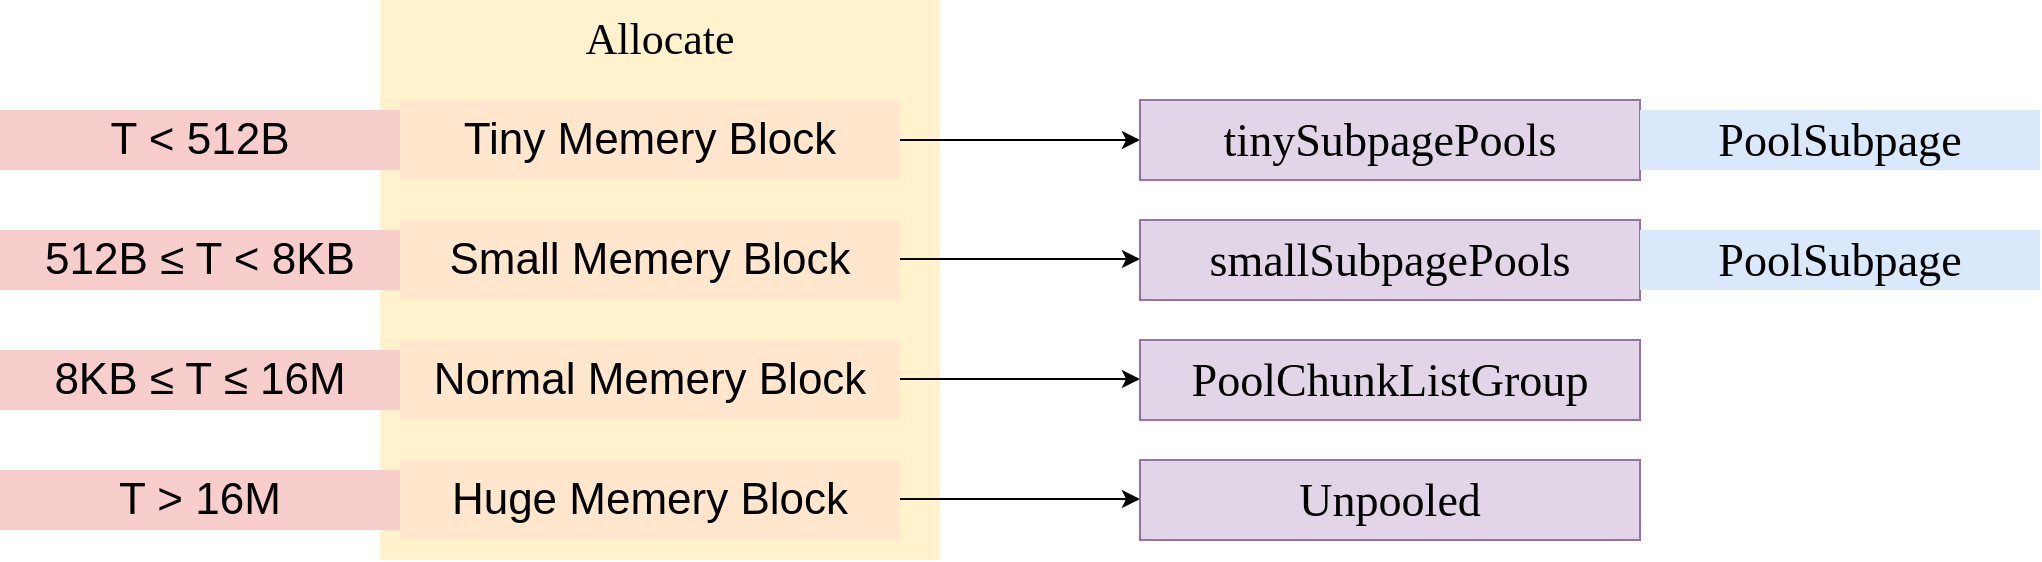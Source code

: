 <mxfile version="13.9.5" type="device"><diagram id="uHhzgZ7kRNhPVyxy8s66" name="第 1 页"><mxGraphModel dx="1913" dy="817" grid="1" gridSize="10" guides="1" tooltips="1" connect="1" arrows="1" fold="1" page="1" pageScale="1" pageWidth="827" pageHeight="1169" math="0" shadow="0"><root><mxCell id="0"/><mxCell id="1" parent="0"/><mxCell id="1KEQ9Kl4sN8n1xs9P_Yh-11" value="" style="rounded=0;whiteSpace=wrap;html=1;fontSize=22;fillColor=#fff2cc;strokeColor=none;" parent="1" vertex="1"><mxGeometry x="60" y="210" width="280" height="240" as="geometry"/></mxCell><mxCell id="1KEQ9Kl4sN8n1xs9P_Yh-1" value="Allocate" style="text;html=1;fillColor=#fff2cc;align=center;verticalAlign=middle;whiteSpace=wrap;rounded=0;fontSize=22;fontFamily=Comic Sans MS;" parent="1" vertex="1"><mxGeometry x="60" y="170" width="280" height="40" as="geometry"/></mxCell><mxCell id="1KEQ9Kl4sN8n1xs9P_Yh-2" value="Tiny Memery Block" style="text;html=1;fillColor=#ffe6cc;align=center;verticalAlign=middle;whiteSpace=wrap;rounded=0;fontSize=22;" parent="1" vertex="1"><mxGeometry x="70" y="220" width="250" height="40" as="geometry"/></mxCell><mxCell id="1KEQ9Kl4sN8n1xs9P_Yh-3" value="Small Memery Block" style="text;html=1;fillColor=#ffe6cc;align=center;verticalAlign=middle;whiteSpace=wrap;rounded=0;fontSize=22;" parent="1" vertex="1"><mxGeometry x="70" y="280" width="250" height="40" as="geometry"/></mxCell><mxCell id="1KEQ9Kl4sN8n1xs9P_Yh-4" value="Normal Memery Block" style="text;html=1;fillColor=#ffe6cc;align=center;verticalAlign=middle;whiteSpace=wrap;rounded=0;fontSize=22;" parent="1" vertex="1"><mxGeometry x="70" y="340" width="250" height="40" as="geometry"/></mxCell><mxCell id="1KEQ9Kl4sN8n1xs9P_Yh-5" value="Huge Memery Block" style="text;html=1;fillColor=#ffe6cc;align=center;verticalAlign=middle;whiteSpace=wrap;rounded=0;fontSize=22;" parent="1" vertex="1"><mxGeometry x="70" y="400" width="250" height="40" as="geometry"/></mxCell><mxCell id="1KEQ9Kl4sN8n1xs9P_Yh-6" value="T &amp;lt; 512B" style="text;html=1;fillColor=#f8cecc;align=center;verticalAlign=middle;whiteSpace=wrap;rounded=0;fontSize=22;" parent="1" vertex="1"><mxGeometry x="-130" y="225" width="200" height="30" as="geometry"/></mxCell><mxCell id="1KEQ9Kl4sN8n1xs9P_Yh-8" value="512B ≤ T &amp;lt; 8KB" style="text;html=1;fillColor=#f8cecc;align=center;verticalAlign=middle;whiteSpace=wrap;rounded=0;fontSize=22;" parent="1" vertex="1"><mxGeometry x="-130" y="285" width="200" height="30" as="geometry"/></mxCell><mxCell id="1KEQ9Kl4sN8n1xs9P_Yh-9" value="8KB ≤ T ≤ 16M" style="text;html=1;fillColor=#f8cecc;align=center;verticalAlign=middle;whiteSpace=wrap;rounded=0;fontSize=22;" parent="1" vertex="1"><mxGeometry x="-130" y="345" width="200" height="30" as="geometry"/></mxCell><mxCell id="1KEQ9Kl4sN8n1xs9P_Yh-10" value="T &amp;gt; 16M" style="text;html=1;fillColor=#f8cecc;align=center;verticalAlign=middle;whiteSpace=wrap;rounded=0;fontSize=22;" parent="1" vertex="1"><mxGeometry x="-130" y="405" width="200" height="30" as="geometry"/></mxCell><mxCell id="1KEQ9Kl4sN8n1xs9P_Yh-12" value="" style="endArrow=classic;html=1;fontSize=22;exitX=1;exitY=0.5;exitDx=0;exitDy=0;" parent="1" source="1KEQ9Kl4sN8n1xs9P_Yh-2" edge="1"><mxGeometry width="50" height="50" relative="1" as="geometry"><mxPoint x="510" y="270" as="sourcePoint"/><mxPoint x="440" y="240" as="targetPoint"/></mxGeometry></mxCell><mxCell id="1KEQ9Kl4sN8n1xs9P_Yh-13" value="&lt;div style=&quot;font-size: 17.3pt;&quot;&gt;&lt;span style=&quot;&quot;&gt;tinySubpagePools&lt;/span&gt;&lt;/div&gt;" style="text;html=1;fillColor=#e1d5e7;align=center;verticalAlign=middle;whiteSpace=wrap;rounded=0;fontSize=22;strokeColor=#9673a6;labelBackgroundColor=none;fontFamily=Comic Sans MS;" parent="1" vertex="1"><mxGeometry x="440" y="220" width="250" height="40" as="geometry"/></mxCell><mxCell id="1KEQ9Kl4sN8n1xs9P_Yh-14" value="" style="endArrow=classic;html=1;fontSize=22;exitX=1;exitY=0.5;exitDx=0;exitDy=0;" parent="1" edge="1"><mxGeometry width="50" height="50" relative="1" as="geometry"><mxPoint x="320" y="299.5" as="sourcePoint"/><mxPoint x="440" y="299.5" as="targetPoint"/></mxGeometry></mxCell><mxCell id="1KEQ9Kl4sN8n1xs9P_Yh-15" value="&lt;div style=&quot;font-size: 17.3pt&quot;&gt;&lt;div style=&quot;font-size: 17.3pt;&quot;&gt;&lt;span style=&quot;&quot;&gt;smallSubpagePools&lt;/span&gt;&lt;/div&gt;&lt;/div&gt;" style="text;html=1;fillColor=#e1d5e7;align=center;verticalAlign=middle;whiteSpace=wrap;rounded=0;fontSize=22;strokeColor=#9673a6;labelBackgroundColor=none;fontFamily=Comic Sans MS;" parent="1" vertex="1"><mxGeometry x="440" y="280" width="250" height="40" as="geometry"/></mxCell><mxCell id="1KEQ9Kl4sN8n1xs9P_Yh-16" value="&lt;div style=&quot;font-size: 17.3pt;&quot;&gt;&lt;span style=&quot;&quot;&gt;PoolSubpage&lt;/span&gt;&lt;/div&gt;" style="rounded=0;whiteSpace=wrap;html=1;labelBackgroundColor=none;fontFamily=Comic Sans MS;fontSize=22;fillColor=#dae8fc;strokeColor=none;" parent="1" vertex="1"><mxGeometry x="690" y="225" width="200" height="30" as="geometry"/></mxCell><mxCell id="1KEQ9Kl4sN8n1xs9P_Yh-17" value="&lt;div style=&quot;font-size: 17.3pt;&quot;&gt;&lt;span style=&quot;&quot;&gt;PoolSubpage&lt;/span&gt;&lt;/div&gt;" style="rounded=0;whiteSpace=wrap;html=1;labelBackgroundColor=none;fontFamily=Comic Sans MS;fontSize=22;fillColor=#dae8fc;strokeColor=none;" parent="1" vertex="1"><mxGeometry x="690" y="285" width="200" height="30" as="geometry"/></mxCell><mxCell id="1KEQ9Kl4sN8n1xs9P_Yh-19" value="" style="endArrow=classic;html=1;fontSize=22;exitX=1;exitY=0.5;exitDx=0;exitDy=0;" parent="1" edge="1"><mxGeometry width="50" height="50" relative="1" as="geometry"><mxPoint x="320" y="419.5" as="sourcePoint"/><mxPoint x="440" y="419.5" as="targetPoint"/></mxGeometry></mxCell><mxCell id="1KEQ9Kl4sN8n1xs9P_Yh-20" value="&lt;div style=&quot;font-size: 17.3pt&quot;&gt;&lt;div style=&quot;font-size: 17.3pt&quot;&gt;&lt;span&gt;Unpooled&lt;/span&gt;&lt;/div&gt;&lt;/div&gt;" style="text;html=1;fillColor=#e1d5e7;align=center;verticalAlign=middle;whiteSpace=wrap;rounded=0;fontSize=22;strokeColor=#9673a6;labelBackgroundColor=none;fontFamily=Comic Sans MS;" parent="1" vertex="1"><mxGeometry x="440" y="400" width="250" height="40" as="geometry"/></mxCell><mxCell id="5wJo7x5XZhRnxx0gH_hN-1" value="" style="endArrow=classic;html=1;fontSize=22;exitX=1;exitY=0.5;exitDx=0;exitDy=0;" edge="1" parent="1"><mxGeometry width="50" height="50" relative="1" as="geometry"><mxPoint x="320" y="359.5" as="sourcePoint"/><mxPoint x="440" y="359.5" as="targetPoint"/></mxGeometry></mxCell><mxCell id="5wJo7x5XZhRnxx0gH_hN-2" value="&lt;div style=&quot;font-size: 17.3pt&quot;&gt;&lt;div style=&quot;font-size: 17.3pt&quot;&gt;&lt;span&gt;PoolChunkListGroup&lt;/span&gt;&lt;/div&gt;&lt;/div&gt;" style="text;html=1;fillColor=#e1d5e7;align=center;verticalAlign=middle;whiteSpace=wrap;rounded=0;fontSize=22;strokeColor=#9673a6;labelBackgroundColor=none;fontFamily=Comic Sans MS;" vertex="1" parent="1"><mxGeometry x="440" y="340" width="250" height="40" as="geometry"/></mxCell></root></mxGraphModel></diagram></mxfile>